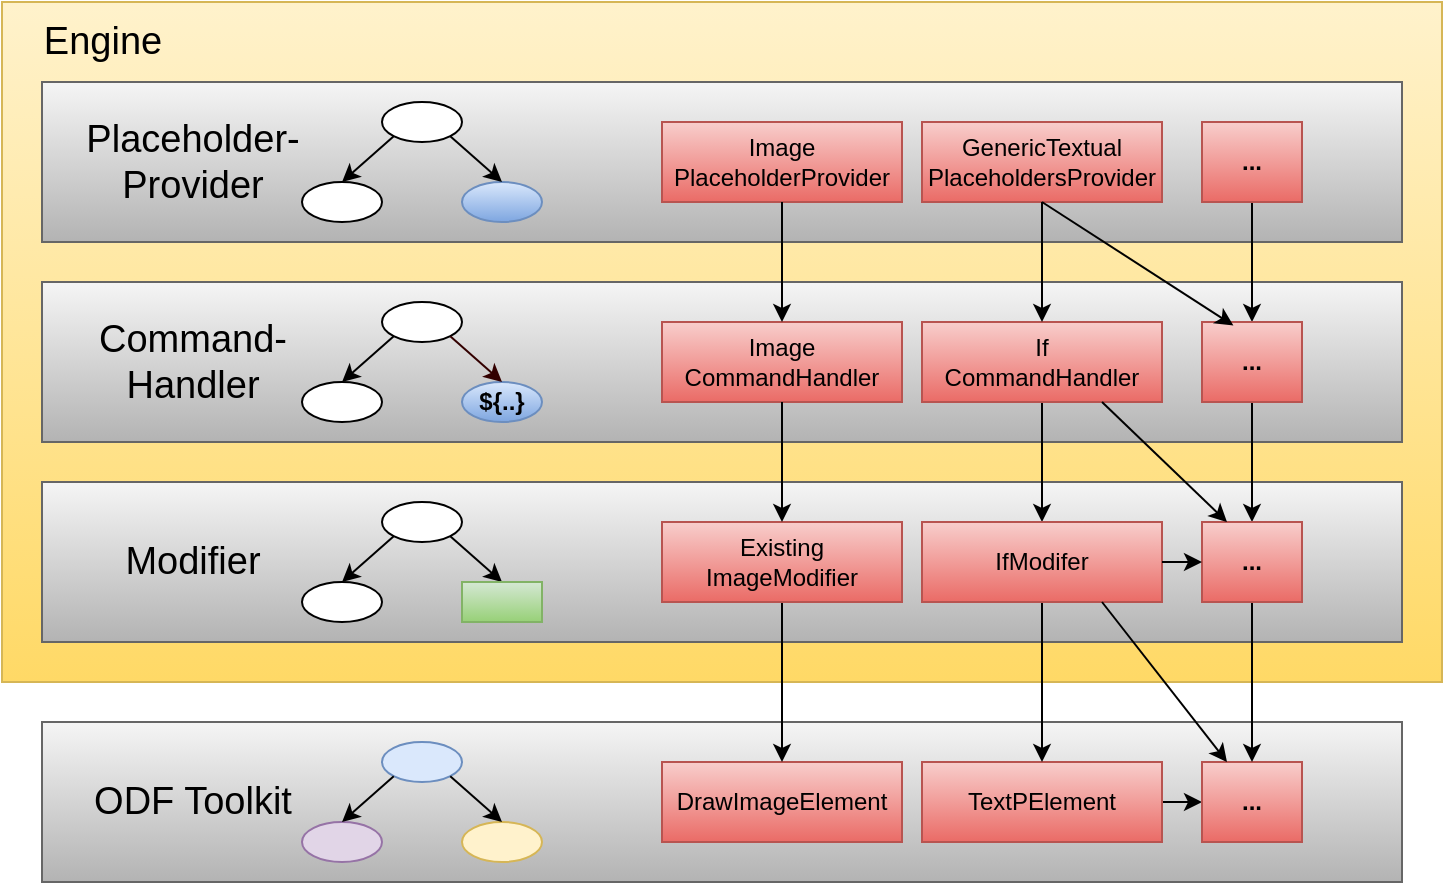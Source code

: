 <mxfile version="26.0.4">
  <diagram name="Seite-1" id="sX2sWJDm51ucBrXx4-17">
    <mxGraphModel dx="1499" dy="1183" grid="1" gridSize="10" guides="1" tooltips="1" connect="1" arrows="1" fold="1" page="1" pageScale="1" pageWidth="827" pageHeight="1169" math="0" shadow="0">
      <root>
        <mxCell id="0" />
        <mxCell id="1" parent="0" />
        <mxCell id="UkqkZi26-YXKJmsKzFSX-1" value="" style="rounded=0;whiteSpace=wrap;html=1;fillColor=#f5f5f5;strokeColor=#666666;gradientColor=#b3b3b3;" parent="1" vertex="1">
          <mxGeometry x="80" y="480" width="680" height="80" as="geometry" />
        </mxCell>
        <mxCell id="UkqkZi26-YXKJmsKzFSX-2" value="&lt;span style=&quot;font-size: 19px;&quot;&gt;ODF Toolkit&lt;/span&gt;" style="text;html=1;align=center;verticalAlign=middle;resizable=0;points=[];autosize=1;strokeColor=none;fillColor=none;" parent="1" vertex="1">
          <mxGeometry x="95" y="500" width="120" height="40" as="geometry" />
        </mxCell>
        <mxCell id="UkqkZi26-YXKJmsKzFSX-3" value="DrawImageElement" style="rounded=0;whiteSpace=wrap;html=1;fillColor=#f8cecc;gradientColor=#ea6b66;strokeColor=#b85450;" parent="1" vertex="1">
          <mxGeometry x="390" y="500" width="120" height="40" as="geometry" />
        </mxCell>
        <mxCell id="UKbARg4nbBHHyIleVV1P-4" style="edgeStyle=orthogonalEdgeStyle;rounded=0;orthogonalLoop=1;jettySize=auto;html=1;exitX=1;exitY=0.5;exitDx=0;exitDy=0;entryX=0;entryY=0.5;entryDx=0;entryDy=0;" edge="1" parent="1" source="UkqkZi26-YXKJmsKzFSX-4" target="UkqkZi26-YXKJmsKzFSX-5">
          <mxGeometry relative="1" as="geometry" />
        </mxCell>
        <mxCell id="UkqkZi26-YXKJmsKzFSX-4" value="TextPElement" style="rounded=0;whiteSpace=wrap;html=1;fillColor=#f8cecc;gradientColor=#ea6b66;strokeColor=#b85450;" parent="1" vertex="1">
          <mxGeometry x="520" y="500" width="120" height="40" as="geometry" />
        </mxCell>
        <mxCell id="UkqkZi26-YXKJmsKzFSX-5" value="&lt;b&gt;...&lt;/b&gt;" style="rounded=0;whiteSpace=wrap;html=1;fillColor=#f8cecc;gradientColor=#ea6b66;strokeColor=#b85450;" parent="1" vertex="1">
          <mxGeometry x="660" y="500" width="50" height="40" as="geometry" />
        </mxCell>
        <mxCell id="botPRY0kN_unjN3C74Pj-25" value="" style="rounded=0;whiteSpace=wrap;html=1;fillColor=#fff2cc;strokeColor=#d6b656;gradientColor=#ffd966;" parent="1" vertex="1">
          <mxGeometry x="60" y="120" width="720" height="340" as="geometry" />
        </mxCell>
        <mxCell id="botPRY0kN_unjN3C74Pj-1" value="" style="rounded=0;whiteSpace=wrap;html=1;fillColor=#f5f5f5;strokeColor=#666666;gradientColor=#b3b3b3;" parent="1" vertex="1">
          <mxGeometry x="80" y="160" width="680" height="80" as="geometry" />
        </mxCell>
        <mxCell id="botPRY0kN_unjN3C74Pj-2" value="&lt;font style=&quot;font-size: 19px;&quot;&gt;Placeholder-&lt;/font&gt;&lt;div&gt;&lt;font style=&quot;font-size: 19px;&quot;&gt;Provider&lt;/font&gt;&lt;/div&gt;" style="text;html=1;align=center;verticalAlign=middle;resizable=0;points=[];autosize=1;strokeColor=none;fillColor=none;" parent="1" vertex="1">
          <mxGeometry x="90" y="170" width="130" height="60" as="geometry" />
        </mxCell>
        <mxCell id="botPRY0kN_unjN3C74Pj-3" value="" style="ellipse;whiteSpace=wrap;html=1;" parent="1" vertex="1">
          <mxGeometry x="250" y="170" width="40" height="20" as="geometry" />
        </mxCell>
        <mxCell id="botPRY0kN_unjN3C74Pj-4" value="" style="ellipse;whiteSpace=wrap;html=1;" parent="1" vertex="1">
          <mxGeometry x="210" y="210" width="40" height="20" as="geometry" />
        </mxCell>
        <mxCell id="botPRY0kN_unjN3C74Pj-5" value="" style="ellipse;whiteSpace=wrap;html=1;fillColor=#dae8fc;strokeColor=#6c8ebf;gradientColor=#7ea6e0;" parent="1" vertex="1">
          <mxGeometry x="290" y="210" width="40" height="20" as="geometry" />
        </mxCell>
        <mxCell id="botPRY0kN_unjN3C74Pj-8" value="" style="endArrow=classic;html=1;rounded=0;exitX=0;exitY=1;exitDx=0;exitDy=0;entryX=0.5;entryY=0;entryDx=0;entryDy=0;" parent="1" source="botPRY0kN_unjN3C74Pj-3" target="botPRY0kN_unjN3C74Pj-4" edge="1">
          <mxGeometry width="50" height="50" relative="1" as="geometry">
            <mxPoint x="310" y="250" as="sourcePoint" />
            <mxPoint x="360" y="200" as="targetPoint" />
          </mxGeometry>
        </mxCell>
        <mxCell id="botPRY0kN_unjN3C74Pj-9" value="" style="endArrow=classic;html=1;rounded=0;exitX=1;exitY=1;exitDx=0;exitDy=0;entryX=0.5;entryY=0;entryDx=0;entryDy=0;fillColor=#dae8fc;gradientColor=#7ea6e0;strokeColor=light-dark(#000000, #5c79a3);" parent="1" source="botPRY0kN_unjN3C74Pj-3" target="botPRY0kN_unjN3C74Pj-5" edge="1">
          <mxGeometry width="50" height="50" relative="1" as="geometry">
            <mxPoint x="266" y="197" as="sourcePoint" />
            <mxPoint x="240" y="220" as="targetPoint" />
          </mxGeometry>
        </mxCell>
        <mxCell id="botPRY0kN_unjN3C74Pj-10" value="" style="rounded=0;whiteSpace=wrap;html=1;fillColor=#f5f5f5;strokeColor=#666666;gradientColor=#b3b3b3;" parent="1" vertex="1">
          <mxGeometry x="80" y="260" width="680" height="80" as="geometry" />
        </mxCell>
        <mxCell id="botPRY0kN_unjN3C74Pj-11" value="&lt;span style=&quot;font-size: 19px;&quot;&gt;Command-&lt;br&gt;Handler&lt;/span&gt;" style="text;html=1;align=center;verticalAlign=middle;resizable=0;points=[];autosize=1;strokeColor=none;fillColor=none;" parent="1" vertex="1">
          <mxGeometry x="95" y="270" width="120" height="60" as="geometry" />
        </mxCell>
        <mxCell id="botPRY0kN_unjN3C74Pj-12" value="" style="ellipse;whiteSpace=wrap;html=1;" parent="1" vertex="1">
          <mxGeometry x="250" y="270" width="40" height="20" as="geometry" />
        </mxCell>
        <mxCell id="botPRY0kN_unjN3C74Pj-13" value="" style="ellipse;whiteSpace=wrap;html=1;" parent="1" vertex="1">
          <mxGeometry x="210" y="310" width="40" height="20" as="geometry" />
        </mxCell>
        <mxCell id="botPRY0kN_unjN3C74Pj-14" value="&lt;b&gt;${..}&lt;/b&gt;" style="ellipse;whiteSpace=wrap;html=1;fillColor=#dae8fc;strokeColor=#6c8ebf;gradientColor=#7ea6e0;" parent="1" vertex="1">
          <mxGeometry x="290" y="310" width="40" height="20" as="geometry" />
        </mxCell>
        <mxCell id="botPRY0kN_unjN3C74Pj-15" value="" style="endArrow=classic;html=1;rounded=0;exitX=0;exitY=1;exitDx=0;exitDy=0;entryX=0.5;entryY=0;entryDx=0;entryDy=0;" parent="1" source="botPRY0kN_unjN3C74Pj-12" target="botPRY0kN_unjN3C74Pj-13" edge="1">
          <mxGeometry width="50" height="50" relative="1" as="geometry">
            <mxPoint x="310" y="350" as="sourcePoint" />
            <mxPoint x="360" y="300" as="targetPoint" />
          </mxGeometry>
        </mxCell>
        <mxCell id="botPRY0kN_unjN3C74Pj-16" value="" style="endArrow=classic;html=1;rounded=0;exitX=1;exitY=1;exitDx=0;exitDy=0;entryX=0.5;entryY=0;entryDx=0;entryDy=0;fillColor=#dae8fc;gradientColor=#7ea6e0;strokeColor=#330000;" parent="1" source="botPRY0kN_unjN3C74Pj-12" target="botPRY0kN_unjN3C74Pj-14" edge="1">
          <mxGeometry width="50" height="50" relative="1" as="geometry">
            <mxPoint x="266" y="297" as="sourcePoint" />
            <mxPoint x="240" y="320" as="targetPoint" />
          </mxGeometry>
        </mxCell>
        <mxCell id="botPRY0kN_unjN3C74Pj-17" value="" style="rounded=0;whiteSpace=wrap;html=1;fillColor=#f5f5f5;strokeColor=#666666;gradientColor=#b3b3b3;" parent="1" vertex="1">
          <mxGeometry x="80" y="360" width="680" height="80" as="geometry" />
        </mxCell>
        <mxCell id="botPRY0kN_unjN3C74Pj-18" value="&lt;span style=&quot;font-size: 19px;&quot;&gt;Modifier&lt;/span&gt;" style="text;html=1;align=center;verticalAlign=middle;resizable=0;points=[];autosize=1;strokeColor=none;fillColor=none;" parent="1" vertex="1">
          <mxGeometry x="110" y="380" width="90" height="40" as="geometry" />
        </mxCell>
        <mxCell id="botPRY0kN_unjN3C74Pj-19" value="" style="ellipse;whiteSpace=wrap;html=1;" parent="1" vertex="1">
          <mxGeometry x="250" y="370" width="40" height="20" as="geometry" />
        </mxCell>
        <mxCell id="botPRY0kN_unjN3C74Pj-20" value="" style="ellipse;whiteSpace=wrap;html=1;" parent="1" vertex="1">
          <mxGeometry x="210" y="410" width="40" height="20" as="geometry" />
        </mxCell>
        <mxCell id="botPRY0kN_unjN3C74Pj-22" value="" style="endArrow=classic;html=1;rounded=0;exitX=0;exitY=1;exitDx=0;exitDy=0;entryX=0.5;entryY=0;entryDx=0;entryDy=0;" parent="1" source="botPRY0kN_unjN3C74Pj-19" target="botPRY0kN_unjN3C74Pj-20" edge="1">
          <mxGeometry width="50" height="50" relative="1" as="geometry">
            <mxPoint x="310" y="450" as="sourcePoint" />
            <mxPoint x="360" y="400" as="targetPoint" />
          </mxGeometry>
        </mxCell>
        <mxCell id="botPRY0kN_unjN3C74Pj-23" value="" style="endArrow=classic;html=1;rounded=0;exitX=1;exitY=1;exitDx=0;exitDy=0;entryX=0.5;entryY=0;entryDx=0;entryDy=0;" parent="1" source="botPRY0kN_unjN3C74Pj-19" edge="1">
          <mxGeometry width="50" height="50" relative="1" as="geometry">
            <mxPoint x="266" y="397" as="sourcePoint" />
            <mxPoint x="310" y="410" as="targetPoint" />
          </mxGeometry>
        </mxCell>
        <mxCell id="botPRY0kN_unjN3C74Pj-24" value="" style="rounded=0;whiteSpace=wrap;html=1;fillColor=#d5e8d4;gradientColor=#97d077;strokeColor=#82b366;" parent="1" vertex="1">
          <mxGeometry x="290" y="410" width="40" height="20" as="geometry" />
        </mxCell>
        <mxCell id="botPRY0kN_unjN3C74Pj-26" value="&lt;font style=&quot;font-size: 19px;&quot;&gt;Engine&lt;/font&gt;" style="text;html=1;align=center;verticalAlign=middle;resizable=0;points=[];autosize=1;strokeColor=none;fillColor=none;" parent="1" vertex="1">
          <mxGeometry x="70" y="120" width="80" height="40" as="geometry" />
        </mxCell>
        <mxCell id="botPRY0kN_unjN3C74Pj-27" value="Image&lt;br&gt;PlaceholderProvider" style="rounded=0;whiteSpace=wrap;html=1;fillColor=#f8cecc;gradientColor=#ea6b66;strokeColor=#b85450;" parent="1" vertex="1">
          <mxGeometry x="390" y="180" width="120" height="40" as="geometry" />
        </mxCell>
        <mxCell id="botPRY0kN_unjN3C74Pj-29" value="GenericTextual&lt;br&gt;PlaceholdersProvider" style="rounded=0;whiteSpace=wrap;html=1;fillColor=#f8cecc;gradientColor=#ea6b66;strokeColor=#b85450;" parent="1" vertex="1">
          <mxGeometry x="520" y="180" width="120" height="40" as="geometry" />
        </mxCell>
        <mxCell id="UKbARg4nbBHHyIleVV1P-1" style="edgeStyle=orthogonalEdgeStyle;rounded=0;orthogonalLoop=1;jettySize=auto;html=1;entryX=0.5;entryY=0;entryDx=0;entryDy=0;exitX=0.5;exitY=1;exitDx=0;exitDy=0;" edge="1" parent="1" source="botPRY0kN_unjN3C74Pj-30" target="botPRY0kN_unjN3C74Pj-36">
          <mxGeometry relative="1" as="geometry" />
        </mxCell>
        <mxCell id="botPRY0kN_unjN3C74Pj-30" value="&lt;b&gt;...&lt;/b&gt;" style="rounded=0;whiteSpace=wrap;html=1;fillColor=#f8cecc;gradientColor=#ea6b66;strokeColor=#b85450;" parent="1" vertex="1">
          <mxGeometry x="660" y="180" width="50" height="40" as="geometry" />
        </mxCell>
        <mxCell id="botPRY0kN_unjN3C74Pj-34" value="Image&lt;br&gt;CommandHandler" style="rounded=0;whiteSpace=wrap;html=1;fillColor=#f8cecc;gradientColor=#ea6b66;strokeColor=#b85450;" parent="1" vertex="1">
          <mxGeometry x="390" y="280" width="120" height="40" as="geometry" />
        </mxCell>
        <mxCell id="botPRY0kN_unjN3C74Pj-44" style="edgeStyle=orthogonalEdgeStyle;rounded=0;orthogonalLoop=1;jettySize=auto;html=1;entryX=0.5;entryY=0;entryDx=0;entryDy=0;" parent="1" source="botPRY0kN_unjN3C74Pj-35" target="botPRY0kN_unjN3C74Pj-43" edge="1">
          <mxGeometry relative="1" as="geometry" />
        </mxCell>
        <mxCell id="botPRY0kN_unjN3C74Pj-35" value="If&lt;br&gt;CommandHandler" style="rounded=0;whiteSpace=wrap;html=1;fillColor=#f8cecc;gradientColor=#ea6b66;strokeColor=#b85450;" parent="1" vertex="1">
          <mxGeometry x="520" y="280" width="120" height="40" as="geometry" />
        </mxCell>
        <mxCell id="UKbARg4nbBHHyIleVV1P-2" style="edgeStyle=orthogonalEdgeStyle;rounded=0;orthogonalLoop=1;jettySize=auto;html=1;entryX=0.5;entryY=0;entryDx=0;entryDy=0;exitX=0.5;exitY=1;exitDx=0;exitDy=0;" edge="1" parent="1" source="botPRY0kN_unjN3C74Pj-36" target="botPRY0kN_unjN3C74Pj-45">
          <mxGeometry relative="1" as="geometry" />
        </mxCell>
        <mxCell id="botPRY0kN_unjN3C74Pj-36" value="&lt;b&gt;...&lt;/b&gt;" style="rounded=0;whiteSpace=wrap;html=1;fillColor=#f8cecc;gradientColor=#ea6b66;strokeColor=#b85450;" parent="1" vertex="1">
          <mxGeometry x="660" y="280" width="50" height="40" as="geometry" />
        </mxCell>
        <mxCell id="botPRY0kN_unjN3C74Pj-38" value="" style="endArrow=classic;html=1;rounded=0;exitX=0.5;exitY=1;exitDx=0;exitDy=0;entryX=0.5;entryY=0;entryDx=0;entryDy=0;" parent="1" source="botPRY0kN_unjN3C74Pj-27" target="botPRY0kN_unjN3C74Pj-34" edge="1">
          <mxGeometry width="50" height="50" relative="1" as="geometry">
            <mxPoint x="390" y="80" as="sourcePoint" />
            <mxPoint x="440" y="30" as="targetPoint" />
          </mxGeometry>
        </mxCell>
        <mxCell id="botPRY0kN_unjN3C74Pj-39" value="" style="endArrow=classic;html=1;rounded=0;exitX=0.5;exitY=1;exitDx=0;exitDy=0;" parent="1" source="botPRY0kN_unjN3C74Pj-29" target="botPRY0kN_unjN3C74Pj-35" edge="1">
          <mxGeometry width="50" height="50" relative="1" as="geometry">
            <mxPoint x="460" y="40" as="sourcePoint" />
            <mxPoint x="510" y="-10" as="targetPoint" />
          </mxGeometry>
        </mxCell>
        <mxCell id="botPRY0kN_unjN3C74Pj-40" value="" style="endArrow=classic;html=1;rounded=0;exitX=0.5;exitY=1;exitDx=0;exitDy=0;entryX=0.314;entryY=0.043;entryDx=0;entryDy=0;entryPerimeter=0;" parent="1" source="botPRY0kN_unjN3C74Pj-29" target="botPRY0kN_unjN3C74Pj-36" edge="1">
          <mxGeometry width="50" height="50" relative="1" as="geometry">
            <mxPoint x="570" y="30" as="sourcePoint" />
            <mxPoint x="620" y="-20" as="targetPoint" />
          </mxGeometry>
        </mxCell>
        <mxCell id="UkqkZi26-YXKJmsKzFSX-6" style="edgeStyle=orthogonalEdgeStyle;rounded=0;orthogonalLoop=1;jettySize=auto;html=1;" parent="1" source="botPRY0kN_unjN3C74Pj-41" target="UkqkZi26-YXKJmsKzFSX-3" edge="1">
          <mxGeometry relative="1" as="geometry" />
        </mxCell>
        <mxCell id="botPRY0kN_unjN3C74Pj-41" value="Existing&lt;br&gt;ImageModifier" style="rounded=0;whiteSpace=wrap;html=1;fillColor=#f8cecc;gradientColor=#ea6b66;strokeColor=#b85450;" parent="1" vertex="1">
          <mxGeometry x="390" y="380" width="120" height="40" as="geometry" />
        </mxCell>
        <mxCell id="botPRY0kN_unjN3C74Pj-42" value="" style="endArrow=classic;html=1;rounded=0;exitX=0.5;exitY=1;exitDx=0;exitDy=0;" parent="1" source="botPRY0kN_unjN3C74Pj-34" target="botPRY0kN_unjN3C74Pj-41" edge="1">
          <mxGeometry width="50" height="50" relative="1" as="geometry">
            <mxPoint x="460" y="210" as="sourcePoint" />
            <mxPoint x="460" y="290" as="targetPoint" />
          </mxGeometry>
        </mxCell>
        <mxCell id="UkqkZi26-YXKJmsKzFSX-7" style="edgeStyle=orthogonalEdgeStyle;rounded=0;orthogonalLoop=1;jettySize=auto;html=1;entryX=0.5;entryY=0;entryDx=0;entryDy=0;" parent="1" source="botPRY0kN_unjN3C74Pj-43" target="UkqkZi26-YXKJmsKzFSX-4" edge="1">
          <mxGeometry relative="1" as="geometry" />
        </mxCell>
        <mxCell id="botPRY0kN_unjN3C74Pj-43" value="IfModifer" style="rounded=0;whiteSpace=wrap;html=1;fillColor=#f8cecc;gradientColor=#ea6b66;strokeColor=#b85450;" parent="1" vertex="1">
          <mxGeometry x="520" y="380" width="120" height="40" as="geometry" />
        </mxCell>
        <mxCell id="UKbARg4nbBHHyIleVV1P-3" style="edgeStyle=orthogonalEdgeStyle;rounded=0;orthogonalLoop=1;jettySize=auto;html=1;exitX=0.5;exitY=1;exitDx=0;exitDy=0;entryX=0.5;entryY=0;entryDx=0;entryDy=0;" edge="1" parent="1" source="botPRY0kN_unjN3C74Pj-45" target="UkqkZi26-YXKJmsKzFSX-5">
          <mxGeometry relative="1" as="geometry" />
        </mxCell>
        <mxCell id="botPRY0kN_unjN3C74Pj-45" value="&lt;b&gt;...&lt;/b&gt;" style="rounded=0;whiteSpace=wrap;html=1;fillColor=#f8cecc;gradientColor=#ea6b66;strokeColor=#b85450;" parent="1" vertex="1">
          <mxGeometry x="660" y="380" width="50" height="40" as="geometry" />
        </mxCell>
        <mxCell id="botPRY0kN_unjN3C74Pj-48" value="" style="endArrow=classic;html=1;rounded=0;exitX=0.75;exitY=1;exitDx=0;exitDy=0;entryX=0.25;entryY=0;entryDx=0;entryDy=0;" parent="1" source="botPRY0kN_unjN3C74Pj-35" target="botPRY0kN_unjN3C74Pj-45" edge="1">
          <mxGeometry width="50" height="50" relative="1" as="geometry">
            <mxPoint x="290" y="40" as="sourcePoint" />
            <mxPoint x="340" y="-10" as="targetPoint" />
          </mxGeometry>
        </mxCell>
        <mxCell id="botPRY0kN_unjN3C74Pj-49" value="" style="endArrow=classic;html=1;rounded=0;exitX=1;exitY=0.5;exitDx=0;exitDy=0;entryX=0;entryY=0.5;entryDx=0;entryDy=0;fillColor=#f8cecc;gradientColor=#ea6b66;strokeColor=light-dark(#000000, #d7817e);" parent="1" source="botPRY0kN_unjN3C74Pj-43" target="botPRY0kN_unjN3C74Pj-45" edge="1">
          <mxGeometry width="50" height="50" relative="1" as="geometry">
            <mxPoint x="630" y="590" as="sourcePoint" />
            <mxPoint x="680" y="540" as="targetPoint" />
          </mxGeometry>
        </mxCell>
        <mxCell id="UkqkZi26-YXKJmsKzFSX-9" value="" style="endArrow=classic;html=1;rounded=0;exitX=0.75;exitY=1;exitDx=0;exitDy=0;entryX=0.25;entryY=0;entryDx=0;entryDy=0;" parent="1" source="botPRY0kN_unjN3C74Pj-43" target="UkqkZi26-YXKJmsKzFSX-5" edge="1">
          <mxGeometry width="50" height="50" relative="1" as="geometry">
            <mxPoint x="620" y="330" as="sourcePoint" />
            <mxPoint x="695" y="390" as="targetPoint" />
          </mxGeometry>
        </mxCell>
        <mxCell id="UkqkZi26-YXKJmsKzFSX-10" value="" style="ellipse;whiteSpace=wrap;html=1;fillColor=#dae8fc;strokeColor=#6c8ebf;" parent="1" vertex="1">
          <mxGeometry x="250" y="490" width="40" height="20" as="geometry" />
        </mxCell>
        <mxCell id="UkqkZi26-YXKJmsKzFSX-11" value="" style="ellipse;whiteSpace=wrap;html=1;fillColor=#e1d5e7;strokeColor=#9673a6;" parent="1" vertex="1">
          <mxGeometry x="210" y="530" width="40" height="20" as="geometry" />
        </mxCell>
        <mxCell id="UkqkZi26-YXKJmsKzFSX-12" value="" style="ellipse;whiteSpace=wrap;html=1;fillColor=#fff2cc;strokeColor=#d6b656;" parent="1" vertex="1">
          <mxGeometry x="290" y="530" width="40" height="20" as="geometry" />
        </mxCell>
        <mxCell id="UkqkZi26-YXKJmsKzFSX-13" value="" style="endArrow=classic;html=1;rounded=0;exitX=0;exitY=1;exitDx=0;exitDy=0;entryX=0.5;entryY=0;entryDx=0;entryDy=0;" parent="1" source="UkqkZi26-YXKJmsKzFSX-10" target="UkqkZi26-YXKJmsKzFSX-11" edge="1">
          <mxGeometry width="50" height="50" relative="1" as="geometry">
            <mxPoint x="310" y="570" as="sourcePoint" />
            <mxPoint x="360" y="520" as="targetPoint" />
          </mxGeometry>
        </mxCell>
        <mxCell id="UkqkZi26-YXKJmsKzFSX-14" value="" style="endArrow=classic;html=1;rounded=0;exitX=1;exitY=1;exitDx=0;exitDy=0;entryX=0.5;entryY=0;entryDx=0;entryDy=0;fillColor=#f5f5f5;strokeColor=#000000;" parent="1" source="UkqkZi26-YXKJmsKzFSX-10" target="UkqkZi26-YXKJmsKzFSX-12" edge="1">
          <mxGeometry width="50" height="50" relative="1" as="geometry">
            <mxPoint x="266" y="517" as="sourcePoint" />
            <mxPoint x="240" y="540" as="targetPoint" />
          </mxGeometry>
        </mxCell>
      </root>
    </mxGraphModel>
  </diagram>
</mxfile>
